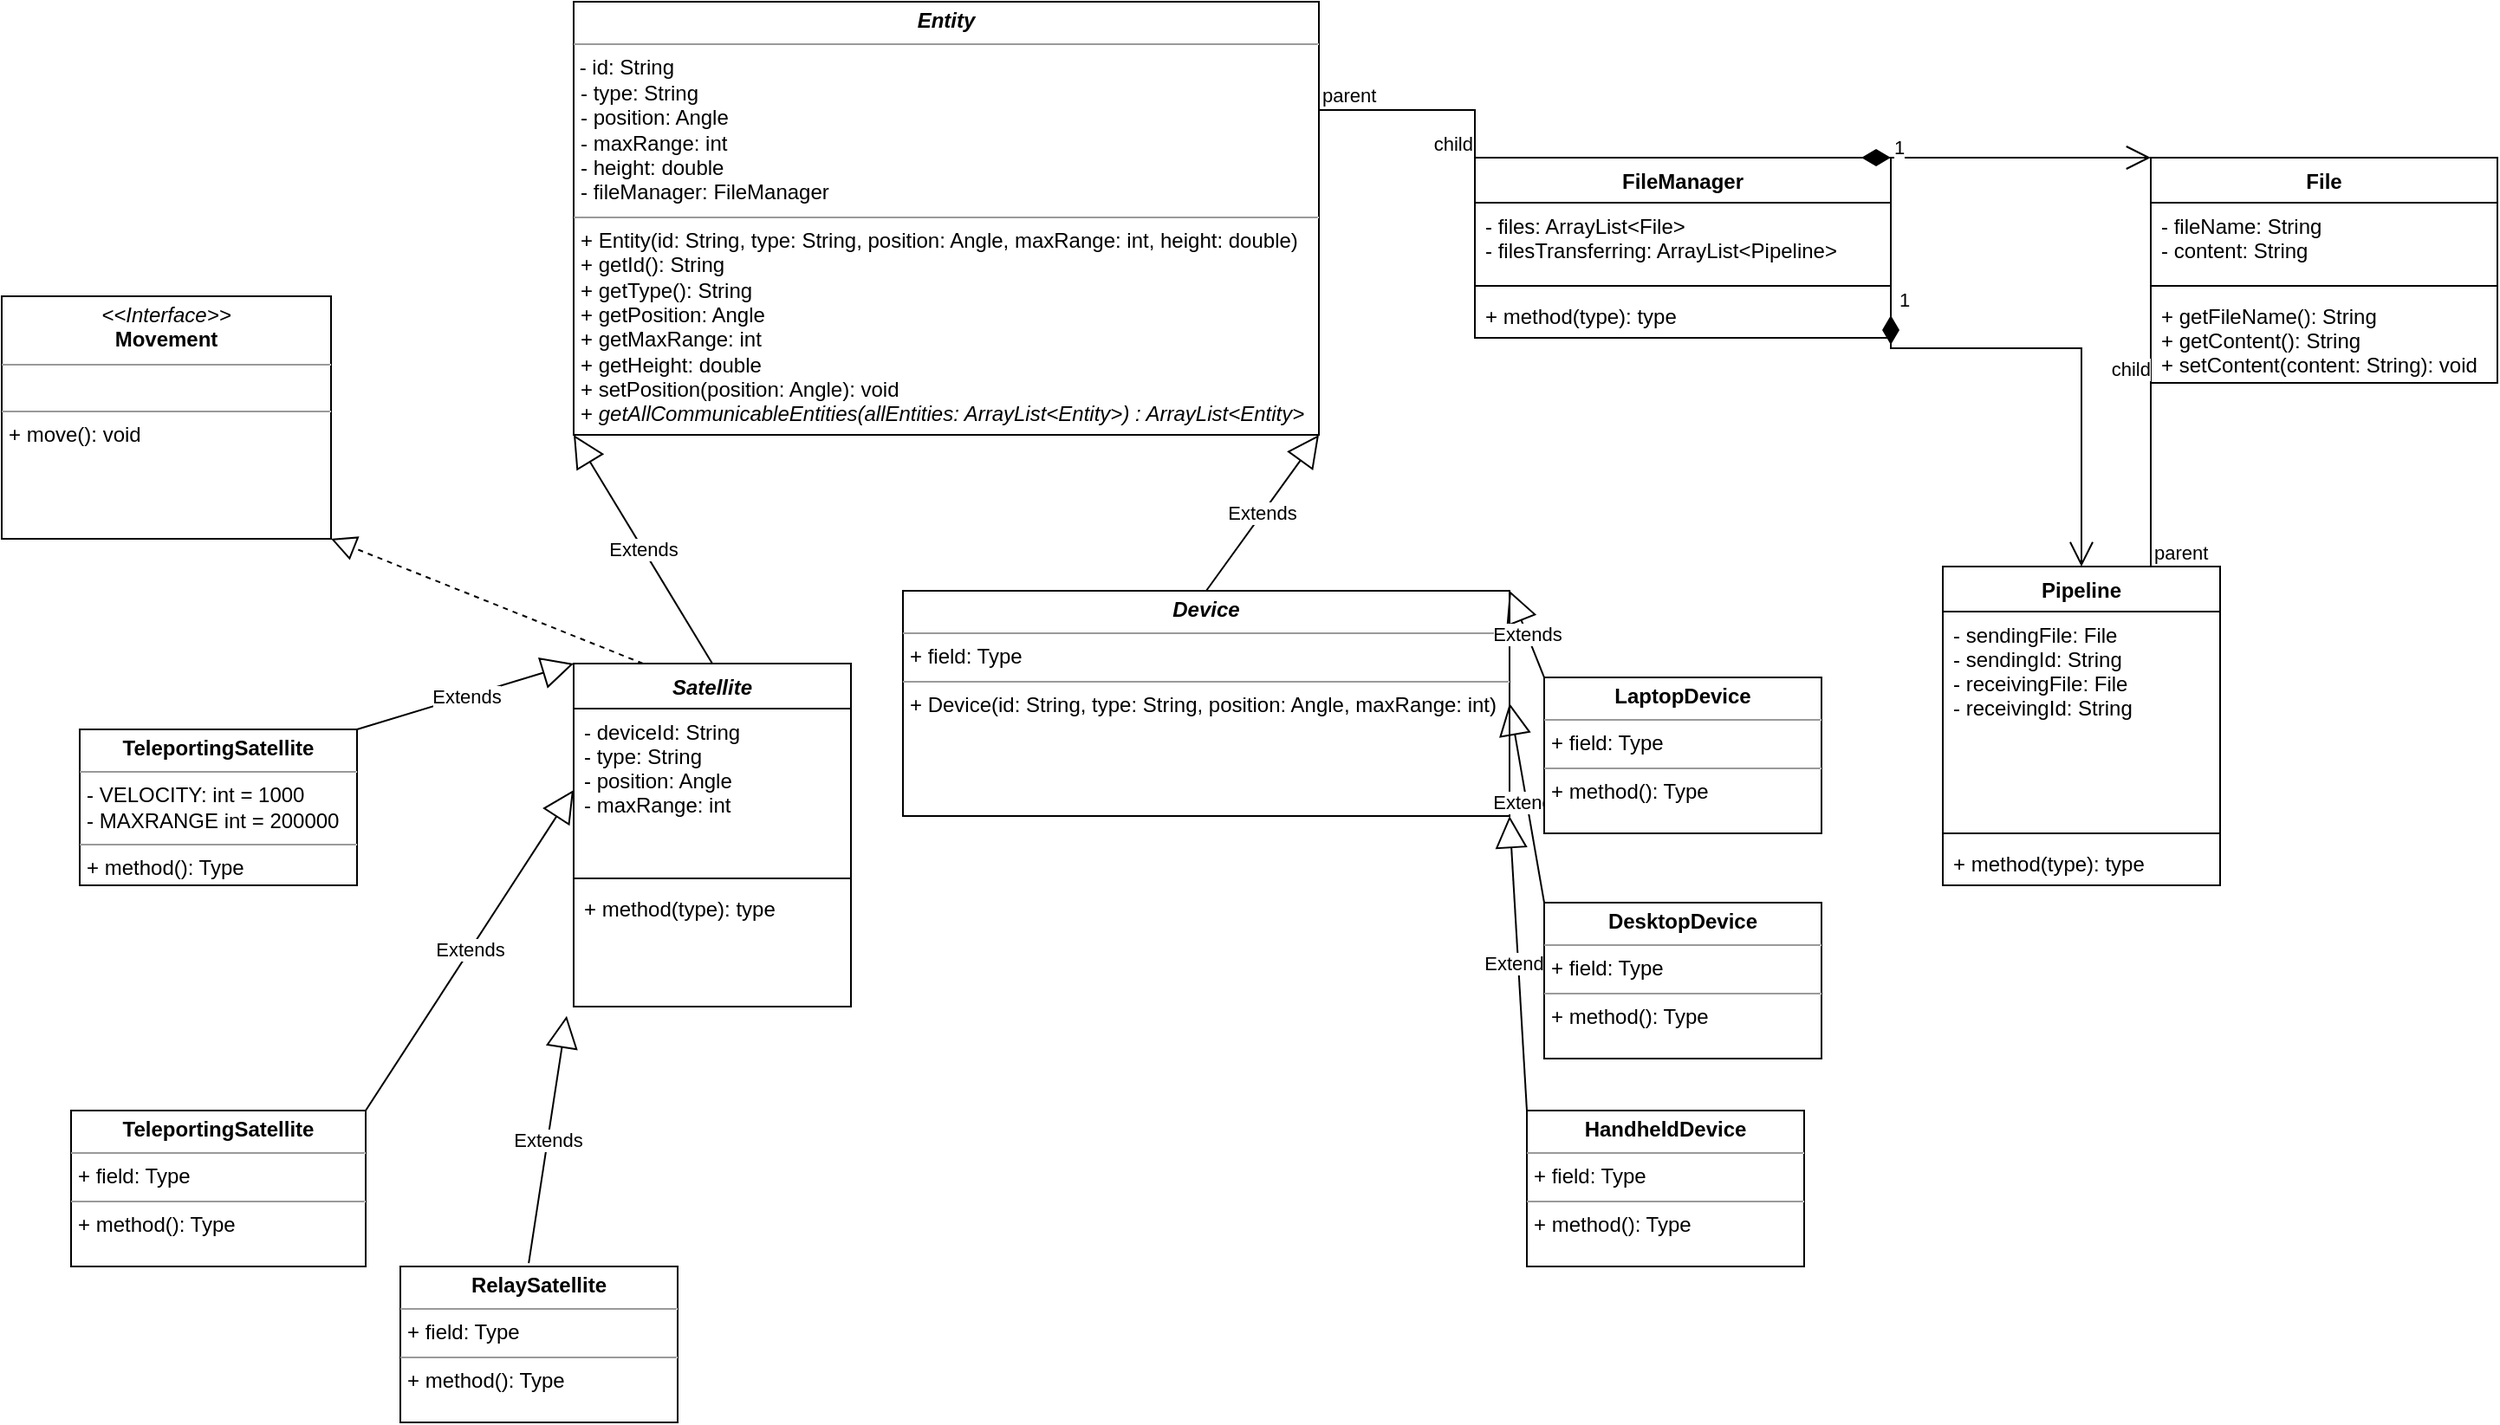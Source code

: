 <mxfile version="20.0.1" type="github">
  <diagram id="JS3hQXzzDqp8MdbZ3Wn3" name="Page-1">
    <mxGraphModel dx="2310" dy="1905" grid="1" gridSize="10" guides="1" tooltips="1" connect="1" arrows="1" fold="1" page="1" pageScale="1" pageWidth="827" pageHeight="1169" math="0" shadow="0">
      <root>
        <mxCell id="0" />
        <mxCell id="1" parent="0" />
        <mxCell id="oXQAJRGUwz_4EwkfqPwA-1" value="Satellite" style="swimlane;fontStyle=3;align=center;verticalAlign=top;childLayout=stackLayout;horizontal=1;startSize=26;horizontalStack=0;resizeParent=1;resizeParentMax=0;resizeLast=0;collapsible=1;marginBottom=0;" parent="1" vertex="1">
          <mxGeometry x="80" y="182" width="160" height="198" as="geometry" />
        </mxCell>
        <mxCell id="oXQAJRGUwz_4EwkfqPwA-2" value="- deviceId: String&#xa;- type: String&#xa;- position: Angle&#xa;- maxRange: int" style="text;strokeColor=none;fillColor=none;align=left;verticalAlign=top;spacingLeft=4;spacingRight=4;overflow=hidden;rotatable=0;points=[[0,0.5],[1,0.5]];portConstraint=eastwest;" parent="oXQAJRGUwz_4EwkfqPwA-1" vertex="1">
          <mxGeometry y="26" width="160" height="94" as="geometry" />
        </mxCell>
        <mxCell id="oXQAJRGUwz_4EwkfqPwA-3" value="" style="line;strokeWidth=1;fillColor=none;align=left;verticalAlign=middle;spacingTop=-1;spacingLeft=3;spacingRight=3;rotatable=0;labelPosition=right;points=[];portConstraint=eastwest;" parent="oXQAJRGUwz_4EwkfqPwA-1" vertex="1">
          <mxGeometry y="120" width="160" height="8" as="geometry" />
        </mxCell>
        <mxCell id="oXQAJRGUwz_4EwkfqPwA-4" value="+ method(type): type" style="text;strokeColor=none;fillColor=none;align=left;verticalAlign=top;spacingLeft=4;spacingRight=4;overflow=hidden;rotatable=0;points=[[0,0.5],[1,0.5]];portConstraint=eastwest;" parent="oXQAJRGUwz_4EwkfqPwA-1" vertex="1">
          <mxGeometry y="128" width="160" height="70" as="geometry" />
        </mxCell>
        <mxCell id="oXQAJRGUwz_4EwkfqPwA-5" value="&lt;p style=&quot;margin:0px;margin-top:4px;text-align:center;&quot;&gt;&lt;b&gt;&lt;i&gt;Device&lt;/i&gt;&lt;/b&gt;&lt;/p&gt;&lt;hr size=&quot;1&quot;&gt;&lt;p style=&quot;margin:0px;margin-left:4px;&quot;&gt;+ field: Type&lt;/p&gt;&lt;hr size=&quot;1&quot;&gt;&lt;p style=&quot;margin:0px;margin-left:4px;&quot;&gt;+ Device(id: String, type: String, position: Angle, maxRange: int)&lt;/p&gt;&lt;p style=&quot;margin:0px;margin-left:4px;&quot;&gt;&lt;br&gt;&lt;/p&gt;" style="verticalAlign=top;align=left;overflow=fill;fontSize=12;fontFamily=Helvetica;html=1;" parent="1" vertex="1">
          <mxGeometry x="270" y="140" width="350" height="130" as="geometry" />
        </mxCell>
        <mxCell id="oXQAJRGUwz_4EwkfqPwA-6" value="&lt;p style=&quot;margin:0px;margin-top:4px;text-align:center;&quot;&gt;&lt;b&gt;TeleportingSatellite&lt;/b&gt;&lt;/p&gt;&lt;hr size=&quot;1&quot;&gt;&lt;p style=&quot;margin:0px;margin-left:4px;&quot;&gt;- VELOCITY: int = 1000&lt;/p&gt;&lt;p style=&quot;margin:0px;margin-left:4px;&quot;&gt;- MAXRANGE int = 200000&lt;/p&gt;&lt;hr size=&quot;1&quot;&gt;&lt;p style=&quot;margin:0px;margin-left:4px;&quot;&gt;+ method(): Type&lt;/p&gt;" style="verticalAlign=top;align=left;overflow=fill;fontSize=12;fontFamily=Helvetica;html=1;" parent="1" vertex="1">
          <mxGeometry x="-205" y="220" width="160" height="90" as="geometry" />
        </mxCell>
        <mxCell id="oXQAJRGUwz_4EwkfqPwA-7" value="&lt;p style=&quot;margin:0px;margin-top:4px;text-align:center;&quot;&gt;&lt;b&gt;TeleportingSatellite&lt;/b&gt;&lt;/p&gt;&lt;hr size=&quot;1&quot;&gt;&lt;p style=&quot;margin:0px;margin-left:4px;&quot;&gt;+ field: Type&lt;/p&gt;&lt;hr size=&quot;1&quot;&gt;&lt;p style=&quot;margin:0px;margin-left:4px;&quot;&gt;+ method(): Type&lt;/p&gt;" style="verticalAlign=top;align=left;overflow=fill;fontSize=12;fontFamily=Helvetica;html=1;" parent="1" vertex="1">
          <mxGeometry x="-210" y="440" width="170" height="90" as="geometry" />
        </mxCell>
        <mxCell id="oXQAJRGUwz_4EwkfqPwA-8" value="&lt;p style=&quot;margin:0px;margin-top:4px;text-align:center;&quot;&gt;&lt;b&gt;RelaySatellite&lt;/b&gt;&lt;/p&gt;&lt;hr size=&quot;1&quot;&gt;&lt;p style=&quot;margin:0px;margin-left:4px;&quot;&gt;+ field: Type&lt;/p&gt;&lt;hr size=&quot;1&quot;&gt;&lt;p style=&quot;margin:0px;margin-left:4px;&quot;&gt;+ method(): Type&lt;/p&gt;" style="verticalAlign=top;align=left;overflow=fill;fontSize=12;fontFamily=Helvetica;html=1;" parent="1" vertex="1">
          <mxGeometry x="-20" y="530" width="160" height="90" as="geometry" />
        </mxCell>
        <mxCell id="oXQAJRGUwz_4EwkfqPwA-9" value="Extends" style="endArrow=block;endSize=16;endFill=0;html=1;rounded=0;exitX=1;exitY=0;exitDx=0;exitDy=0;entryX=0;entryY=0;entryDx=0;entryDy=0;" parent="1" source="oXQAJRGUwz_4EwkfqPwA-6" target="oXQAJRGUwz_4EwkfqPwA-1" edge="1">
          <mxGeometry width="160" relative="1" as="geometry">
            <mxPoint x="110" y="160" as="sourcePoint" />
            <mxPoint x="220" y="167.5" as="targetPoint" />
          </mxGeometry>
        </mxCell>
        <mxCell id="oXQAJRGUwz_4EwkfqPwA-10" value="Extends" style="endArrow=block;endSize=16;endFill=0;html=1;rounded=0;exitX=1;exitY=0;exitDx=0;exitDy=0;entryX=0;entryY=0.5;entryDx=0;entryDy=0;" parent="1" source="oXQAJRGUwz_4EwkfqPwA-7" target="oXQAJRGUwz_4EwkfqPwA-2" edge="1">
          <mxGeometry width="160" relative="1" as="geometry">
            <mxPoint x="-30" y="440" as="sourcePoint" />
            <mxPoint x="130" y="440" as="targetPoint" />
          </mxGeometry>
        </mxCell>
        <mxCell id="oXQAJRGUwz_4EwkfqPwA-11" value="Extends" style="endArrow=block;endSize=16;endFill=0;html=1;rounded=0;exitX=0.463;exitY=-0.022;exitDx=0;exitDy=0;exitPerimeter=0;entryX=-0.025;entryY=1.077;entryDx=0;entryDy=0;entryPerimeter=0;" parent="1" source="oXQAJRGUwz_4EwkfqPwA-8" target="oXQAJRGUwz_4EwkfqPwA-4" edge="1">
          <mxGeometry width="160" relative="1" as="geometry">
            <mxPoint x="330" y="390" as="sourcePoint" />
            <mxPoint x="490" y="390" as="targetPoint" />
          </mxGeometry>
        </mxCell>
        <mxCell id="oXQAJRGUwz_4EwkfqPwA-12" value="&lt;p style=&quot;margin:0px;margin-top:4px;text-align:center;&quot;&gt;&lt;b&gt;HandheldDevice&lt;/b&gt;&lt;/p&gt;&lt;hr size=&quot;1&quot;&gt;&lt;p style=&quot;margin:0px;margin-left:4px;&quot;&gt;+ field: Type&lt;/p&gt;&lt;hr size=&quot;1&quot;&gt;&lt;p style=&quot;margin:0px;margin-left:4px;&quot;&gt;+ method(): Type&lt;/p&gt;" style="verticalAlign=top;align=left;overflow=fill;fontSize=12;fontFamily=Helvetica;html=1;" parent="1" vertex="1">
          <mxGeometry x="630" y="440" width="160" height="90" as="geometry" />
        </mxCell>
        <mxCell id="oXQAJRGUwz_4EwkfqPwA-13" value="Extends" style="endArrow=block;endSize=16;endFill=0;html=1;rounded=0;exitX=0;exitY=0;exitDx=0;exitDy=0;entryX=1;entryY=1;entryDx=0;entryDy=0;" parent="1" source="oXQAJRGUwz_4EwkfqPwA-12" target="oXQAJRGUwz_4EwkfqPwA-5" edge="1">
          <mxGeometry width="160" relative="1" as="geometry">
            <mxPoint x="370.0" y="469.03" as="sourcePoint" />
            <mxPoint x="470" y="400" as="targetPoint" />
          </mxGeometry>
        </mxCell>
        <mxCell id="oXQAJRGUwz_4EwkfqPwA-14" value="&lt;p style=&quot;margin:0px;margin-top:4px;text-align:center;&quot;&gt;&lt;b&gt;DesktopDevice&lt;/b&gt;&lt;/p&gt;&lt;hr size=&quot;1&quot;&gt;&lt;p style=&quot;margin:0px;margin-left:4px;&quot;&gt;+ field: Type&lt;/p&gt;&lt;hr size=&quot;1&quot;&gt;&lt;p style=&quot;margin:0px;margin-left:4px;&quot;&gt;+ method(): Type&lt;/p&gt;" style="verticalAlign=top;align=left;overflow=fill;fontSize=12;fontFamily=Helvetica;html=1;" parent="1" vertex="1">
          <mxGeometry x="640" y="320" width="160" height="90" as="geometry" />
        </mxCell>
        <mxCell id="oXQAJRGUwz_4EwkfqPwA-15" value="Extends" style="endArrow=block;endSize=16;endFill=0;html=1;rounded=0;exitX=0;exitY=0;exitDx=0;exitDy=0;entryX=1;entryY=0.5;entryDx=0;entryDy=0;" parent="1" source="oXQAJRGUwz_4EwkfqPwA-14" target="oXQAJRGUwz_4EwkfqPwA-5" edge="1">
          <mxGeometry width="160" relative="1" as="geometry">
            <mxPoint x="640" y="450" as="sourcePoint" />
            <mxPoint x="610" y="380" as="targetPoint" />
          </mxGeometry>
        </mxCell>
        <mxCell id="oXQAJRGUwz_4EwkfqPwA-16" value="&lt;p style=&quot;margin:0px;margin-top:4px;text-align:center;&quot;&gt;&lt;b&gt;LaptopDevice&lt;/b&gt;&lt;/p&gt;&lt;hr size=&quot;1&quot;&gt;&lt;p style=&quot;margin:0px;margin-left:4px;&quot;&gt;+ field: Type&lt;/p&gt;&lt;hr size=&quot;1&quot;&gt;&lt;p style=&quot;margin:0px;margin-left:4px;&quot;&gt;+ method(): Type&lt;/p&gt;" style="verticalAlign=top;align=left;overflow=fill;fontSize=12;fontFamily=Helvetica;html=1;" parent="1" vertex="1">
          <mxGeometry x="640" y="190" width="160" height="90" as="geometry" />
        </mxCell>
        <mxCell id="oXQAJRGUwz_4EwkfqPwA-17" value="Extends" style="endArrow=block;endSize=16;endFill=0;html=1;rounded=0;exitX=0;exitY=0;exitDx=0;exitDy=0;entryX=1;entryY=0;entryDx=0;entryDy=0;" parent="1" source="oXQAJRGUwz_4EwkfqPwA-16" target="oXQAJRGUwz_4EwkfqPwA-5" edge="1">
          <mxGeometry width="160" relative="1" as="geometry">
            <mxPoint x="630" y="165" as="sourcePoint" />
            <mxPoint x="510" y="140" as="targetPoint" />
          </mxGeometry>
        </mxCell>
        <mxCell id="oXQAJRGUwz_4EwkfqPwA-18" value="Extends" style="endArrow=block;endSize=16;endFill=0;html=1;rounded=0;exitX=0.5;exitY=0;exitDx=0;exitDy=0;entryX=1;entryY=1;entryDx=0;entryDy=0;" parent="1" source="oXQAJRGUwz_4EwkfqPwA-5" target="oXQAJRGUwz_4EwkfqPwA-20" edge="1">
          <mxGeometry width="160" relative="1" as="geometry">
            <mxPoint x="550" y="90" as="sourcePoint" />
            <mxPoint x="430" y="130" as="targetPoint" />
          </mxGeometry>
        </mxCell>
        <mxCell id="oXQAJRGUwz_4EwkfqPwA-19" value="Extends" style="endArrow=block;endSize=16;endFill=0;html=1;rounded=0;exitX=0.5;exitY=0;exitDx=0;exitDy=0;entryX=0;entryY=1;entryDx=0;entryDy=0;" parent="1" source="oXQAJRGUwz_4EwkfqPwA-1" target="oXQAJRGUwz_4EwkfqPwA-20" edge="1">
          <mxGeometry width="160" relative="1" as="geometry">
            <mxPoint x="170" y="70" as="sourcePoint" />
            <mxPoint x="200" y="130" as="targetPoint" />
          </mxGeometry>
        </mxCell>
        <mxCell id="oXQAJRGUwz_4EwkfqPwA-20" value="&lt;p style=&quot;margin:0px;margin-top:4px;text-align:center;&quot;&gt;&lt;b&gt;&lt;i&gt;Entity&lt;/i&gt;&lt;/b&gt;&lt;/p&gt;&lt;hr size=&quot;1&quot;&gt;&lt;p style=&quot;margin:0px;margin-left:4px;&quot;&gt;&lt;/p&gt;&lt;p style=&quot;margin: 4px 0px 0px;&quot;&gt;&lt;span style=&quot;background-color: initial;&quot;&gt;&amp;nbsp;- id: String&lt;/span&gt;&lt;br&gt;&lt;/p&gt;&lt;p style=&quot;margin: 0px 0px 0px 4px;&quot;&gt;- type: String&lt;/p&gt;&lt;p style=&quot;margin: 0px 0px 0px 4px;&quot;&gt;- position: Angle&lt;/p&gt;&lt;p style=&quot;margin: 0px 0px 0px 4px;&quot;&gt;- maxRange: int&lt;/p&gt;&lt;p style=&quot;margin: 0px 0px 0px 4px;&quot;&gt;- height: double&lt;/p&gt;&lt;p style=&quot;margin: 0px 0px 0px 4px;&quot;&gt;- fileManager: FileManager&lt;/p&gt;&lt;hr size=&quot;1&quot;&gt;&lt;p style=&quot;margin: 0px 0px 0px 4px;&quot;&gt;+ Entity(id: String, type: String, position: Angle, maxRange: int, height: double)&lt;/p&gt;&lt;p style=&quot;margin: 0px 0px 0px 4px;&quot;&gt;+&lt;span style=&quot;background-color: initial;&quot;&gt;&amp;nbsp;getId(): String&lt;/span&gt;&lt;/p&gt;&lt;p style=&quot;margin: 0px 0px 0px 4px;&quot;&gt;+ getType(): String&lt;/p&gt;&lt;p style=&quot;margin: 0px 0px 0px 4px;&quot;&gt;+ getPosition: Angle&lt;/p&gt;&lt;p style=&quot;margin: 0px 0px 0px 4px;&quot;&gt;+ getMaxRange: int&lt;/p&gt;&lt;p style=&quot;margin: 0px 0px 0px 4px;&quot;&gt;+ getHeight: double&lt;/p&gt;&lt;p style=&quot;margin: 0px 0px 0px 4px;&quot;&gt;+ setPosition(position: Angle): void&lt;/p&gt;&lt;p style=&quot;margin: 0px 0px 0px 4px;&quot;&gt;+ &lt;i&gt;getAllCommunicableEntities(allEntities: ArrayList&amp;lt;Entity&amp;gt;) : ArrayList&amp;lt;Entity&amp;gt;&lt;/i&gt;&lt;/p&gt;" style="verticalAlign=top;align=left;overflow=fill;fontSize=12;fontFamily=Helvetica;html=1;" parent="1" vertex="1">
          <mxGeometry x="80" y="-200" width="430" height="250" as="geometry" />
        </mxCell>
        <mxCell id="-S67xje0BvBv4X5eibev-5" value="&lt;p style=&quot;margin:0px;margin-top:4px;text-align:center;&quot;&gt;&lt;i&gt;&amp;lt;&amp;lt;Interface&amp;gt;&amp;gt;&lt;/i&gt;&lt;br&gt;&lt;b&gt;Movement&lt;/b&gt;&lt;/p&gt;&lt;hr size=&quot;1&quot;&gt;&lt;p style=&quot;margin:0px;margin-left:4px;&quot;&gt;&lt;br&gt;&lt;/p&gt;&lt;hr size=&quot;1&quot;&gt;&lt;p style=&quot;margin:0px;margin-left:4px;&quot;&gt;+ move(): void&lt;/p&gt;" style="verticalAlign=top;align=left;overflow=fill;fontSize=12;fontFamily=Helvetica;html=1;" parent="1" vertex="1">
          <mxGeometry x="-250" y="-30" width="190" height="140" as="geometry" />
        </mxCell>
        <mxCell id="-S67xje0BvBv4X5eibev-6" value="" style="endArrow=block;dashed=1;endFill=0;endSize=12;html=1;rounded=0;exitX=0.25;exitY=0;exitDx=0;exitDy=0;entryX=1;entryY=1;entryDx=0;entryDy=0;" parent="1" source="oXQAJRGUwz_4EwkfqPwA-1" target="-S67xje0BvBv4X5eibev-5" edge="1">
          <mxGeometry width="160" relative="1" as="geometry">
            <mxPoint x="-20" y="39.41" as="sourcePoint" />
            <mxPoint x="140" y="39.41" as="targetPoint" />
          </mxGeometry>
        </mxCell>
        <mxCell id="JWxl60ZRawzX6B9whk_o-1" value="File" style="swimlane;fontStyle=1;align=center;verticalAlign=top;childLayout=stackLayout;horizontal=1;startSize=26;horizontalStack=0;resizeParent=1;resizeParentMax=0;resizeLast=0;collapsible=1;marginBottom=0;" vertex="1" parent="1">
          <mxGeometry x="990" y="-110" width="200" height="130" as="geometry" />
        </mxCell>
        <mxCell id="JWxl60ZRawzX6B9whk_o-2" value="- fileName: String&#xa;- content: String" style="text;strokeColor=none;fillColor=none;align=left;verticalAlign=top;spacingLeft=4;spacingRight=4;overflow=hidden;rotatable=0;points=[[0,0.5],[1,0.5]];portConstraint=eastwest;" vertex="1" parent="JWxl60ZRawzX6B9whk_o-1">
          <mxGeometry y="26" width="200" height="44" as="geometry" />
        </mxCell>
        <mxCell id="JWxl60ZRawzX6B9whk_o-3" value="" style="line;strokeWidth=1;fillColor=none;align=left;verticalAlign=middle;spacingTop=-1;spacingLeft=3;spacingRight=3;rotatable=0;labelPosition=right;points=[];portConstraint=eastwest;" vertex="1" parent="JWxl60ZRawzX6B9whk_o-1">
          <mxGeometry y="70" width="200" height="8" as="geometry" />
        </mxCell>
        <mxCell id="JWxl60ZRawzX6B9whk_o-4" value="+ getFileName(): String&#xa;+ getContent(): String&#xa;+ setContent(content: String): void" style="text;strokeColor=none;fillColor=none;align=left;verticalAlign=top;spacingLeft=4;spacingRight=4;overflow=hidden;rotatable=0;points=[[0,0.5],[1,0.5]];portConstraint=eastwest;" vertex="1" parent="JWxl60ZRawzX6B9whk_o-1">
          <mxGeometry y="78" width="200" height="52" as="geometry" />
        </mxCell>
        <mxCell id="JWxl60ZRawzX6B9whk_o-5" value="FileManager" style="swimlane;fontStyle=1;align=center;verticalAlign=top;childLayout=stackLayout;horizontal=1;startSize=26;horizontalStack=0;resizeParent=1;resizeParentMax=0;resizeLast=0;collapsible=1;marginBottom=0;" vertex="1" parent="1">
          <mxGeometry x="600" y="-110" width="240" height="104" as="geometry" />
        </mxCell>
        <mxCell id="JWxl60ZRawzX6B9whk_o-6" value="- files: ArrayList&lt;File&gt;&#xa;- filesTransferring: ArrayList&lt;Pipeline&gt;" style="text;strokeColor=none;fillColor=none;align=left;verticalAlign=top;spacingLeft=4;spacingRight=4;overflow=hidden;rotatable=0;points=[[0,0.5],[1,0.5]];portConstraint=eastwest;" vertex="1" parent="JWxl60ZRawzX6B9whk_o-5">
          <mxGeometry y="26" width="240" height="44" as="geometry" />
        </mxCell>
        <mxCell id="JWxl60ZRawzX6B9whk_o-7" value="" style="line;strokeWidth=1;fillColor=none;align=left;verticalAlign=middle;spacingTop=-1;spacingLeft=3;spacingRight=3;rotatable=0;labelPosition=right;points=[];portConstraint=eastwest;" vertex="1" parent="JWxl60ZRawzX6B9whk_o-5">
          <mxGeometry y="70" width="240" height="8" as="geometry" />
        </mxCell>
        <mxCell id="JWxl60ZRawzX6B9whk_o-8" value="+ method(type): type" style="text;strokeColor=none;fillColor=none;align=left;verticalAlign=top;spacingLeft=4;spacingRight=4;overflow=hidden;rotatable=0;points=[[0,0.5],[1,0.5]];portConstraint=eastwest;" vertex="1" parent="JWxl60ZRawzX6B9whk_o-5">
          <mxGeometry y="78" width="240" height="26" as="geometry" />
        </mxCell>
        <mxCell id="JWxl60ZRawzX6B9whk_o-13" value="1" style="endArrow=open;html=1;endSize=12;startArrow=diamondThin;startSize=14;startFill=1;edgeStyle=orthogonalEdgeStyle;align=left;verticalAlign=bottom;rounded=0;entryX=0;entryY=0;entryDx=0;entryDy=0;exitX=1;exitY=0;exitDx=0;exitDy=0;" edge="1" parent="1" source="JWxl60ZRawzX6B9whk_o-5" target="JWxl60ZRawzX6B9whk_o-1">
          <mxGeometry x="-1" y="3" relative="1" as="geometry">
            <mxPoint x="770" y="-100" as="sourcePoint" />
            <mxPoint x="930" y="-100" as="targetPoint" />
            <Array as="points">
              <mxPoint x="830" y="-110" />
              <mxPoint x="830" y="-110" />
            </Array>
          </mxGeometry>
        </mxCell>
        <mxCell id="JWxl60ZRawzX6B9whk_o-15" value="" style="endArrow=none;html=1;edgeStyle=orthogonalEdgeStyle;rounded=0;exitX=1;exitY=0.25;exitDx=0;exitDy=0;entryX=0;entryY=0;entryDx=0;entryDy=0;" edge="1" parent="1" source="oXQAJRGUwz_4EwkfqPwA-20" target="JWxl60ZRawzX6B9whk_o-5">
          <mxGeometry relative="1" as="geometry">
            <mxPoint x="580" y="-160" as="sourcePoint" />
            <mxPoint x="740" y="-160" as="targetPoint" />
          </mxGeometry>
        </mxCell>
        <mxCell id="JWxl60ZRawzX6B9whk_o-16" value="parent" style="edgeLabel;resizable=0;html=1;align=left;verticalAlign=bottom;" connectable="0" vertex="1" parent="JWxl60ZRawzX6B9whk_o-15">
          <mxGeometry x="-1" relative="1" as="geometry" />
        </mxCell>
        <mxCell id="JWxl60ZRawzX6B9whk_o-17" value="child" style="edgeLabel;resizable=0;html=1;align=right;verticalAlign=bottom;" connectable="0" vertex="1" parent="JWxl60ZRawzX6B9whk_o-15">
          <mxGeometry x="1" relative="1" as="geometry" />
        </mxCell>
        <mxCell id="JWxl60ZRawzX6B9whk_o-18" value="Pipeline" style="swimlane;fontStyle=1;align=center;verticalAlign=top;childLayout=stackLayout;horizontal=1;startSize=26;horizontalStack=0;resizeParent=1;resizeParentMax=0;resizeLast=0;collapsible=1;marginBottom=0;" vertex="1" parent="1">
          <mxGeometry x="870" y="126" width="160" height="184" as="geometry" />
        </mxCell>
        <mxCell id="JWxl60ZRawzX6B9whk_o-19" value="- sendingFile: File&#xa;- sendingId: String&#xa;- receivingFile: File&#xa;- receivingId: String&#xa;" style="text;strokeColor=none;fillColor=none;align=left;verticalAlign=top;spacingLeft=4;spacingRight=4;overflow=hidden;rotatable=0;points=[[0,0.5],[1,0.5]];portConstraint=eastwest;" vertex="1" parent="JWxl60ZRawzX6B9whk_o-18">
          <mxGeometry y="26" width="160" height="124" as="geometry" />
        </mxCell>
        <mxCell id="JWxl60ZRawzX6B9whk_o-20" value="" style="line;strokeWidth=1;fillColor=none;align=left;verticalAlign=middle;spacingTop=-1;spacingLeft=3;spacingRight=3;rotatable=0;labelPosition=right;points=[];portConstraint=eastwest;" vertex="1" parent="JWxl60ZRawzX6B9whk_o-18">
          <mxGeometry y="150" width="160" height="8" as="geometry" />
        </mxCell>
        <mxCell id="JWxl60ZRawzX6B9whk_o-21" value="+ method(type): type" style="text;strokeColor=none;fillColor=none;align=left;verticalAlign=top;spacingLeft=4;spacingRight=4;overflow=hidden;rotatable=0;points=[[0,0.5],[1,0.5]];portConstraint=eastwest;" vertex="1" parent="JWxl60ZRawzX6B9whk_o-18">
          <mxGeometry y="158" width="160" height="26" as="geometry" />
        </mxCell>
        <mxCell id="JWxl60ZRawzX6B9whk_o-22" value="" style="endArrow=none;html=1;edgeStyle=orthogonalEdgeStyle;rounded=0;exitX=0.75;exitY=0;exitDx=0;exitDy=0;entryX=0;entryY=1;entryDx=0;entryDy=0;entryPerimeter=0;" edge="1" parent="1" source="JWxl60ZRawzX6B9whk_o-18" target="JWxl60ZRawzX6B9whk_o-4">
          <mxGeometry relative="1" as="geometry">
            <mxPoint x="970" y="52.5" as="sourcePoint" />
            <mxPoint x="1060" y="80" as="targetPoint" />
          </mxGeometry>
        </mxCell>
        <mxCell id="JWxl60ZRawzX6B9whk_o-23" value="parent" style="edgeLabel;resizable=0;html=1;align=left;verticalAlign=bottom;" connectable="0" vertex="1" parent="JWxl60ZRawzX6B9whk_o-22">
          <mxGeometry x="-1" relative="1" as="geometry" />
        </mxCell>
        <mxCell id="JWxl60ZRawzX6B9whk_o-24" value="child" style="edgeLabel;resizable=0;html=1;align=right;verticalAlign=bottom;" connectable="0" vertex="1" parent="JWxl60ZRawzX6B9whk_o-22">
          <mxGeometry x="1" relative="1" as="geometry" />
        </mxCell>
        <mxCell id="JWxl60ZRawzX6B9whk_o-25" value="1" style="endArrow=open;html=1;endSize=12;startArrow=diamondThin;startSize=14;startFill=1;edgeStyle=orthogonalEdgeStyle;align=left;verticalAlign=bottom;rounded=0;entryX=0.5;entryY=0;entryDx=0;entryDy=0;exitX=1;exitY=0.5;exitDx=0;exitDy=0;" edge="1" parent="1" source="JWxl60ZRawzX6B9whk_o-8" target="JWxl60ZRawzX6B9whk_o-18">
          <mxGeometry x="-1" y="3" relative="1" as="geometry">
            <mxPoint x="860" y="20" as="sourcePoint" />
            <mxPoint x="1010" y="20" as="targetPoint" />
            <Array as="points">
              <mxPoint x="840" />
              <mxPoint x="950" />
            </Array>
          </mxGeometry>
        </mxCell>
      </root>
    </mxGraphModel>
  </diagram>
</mxfile>
